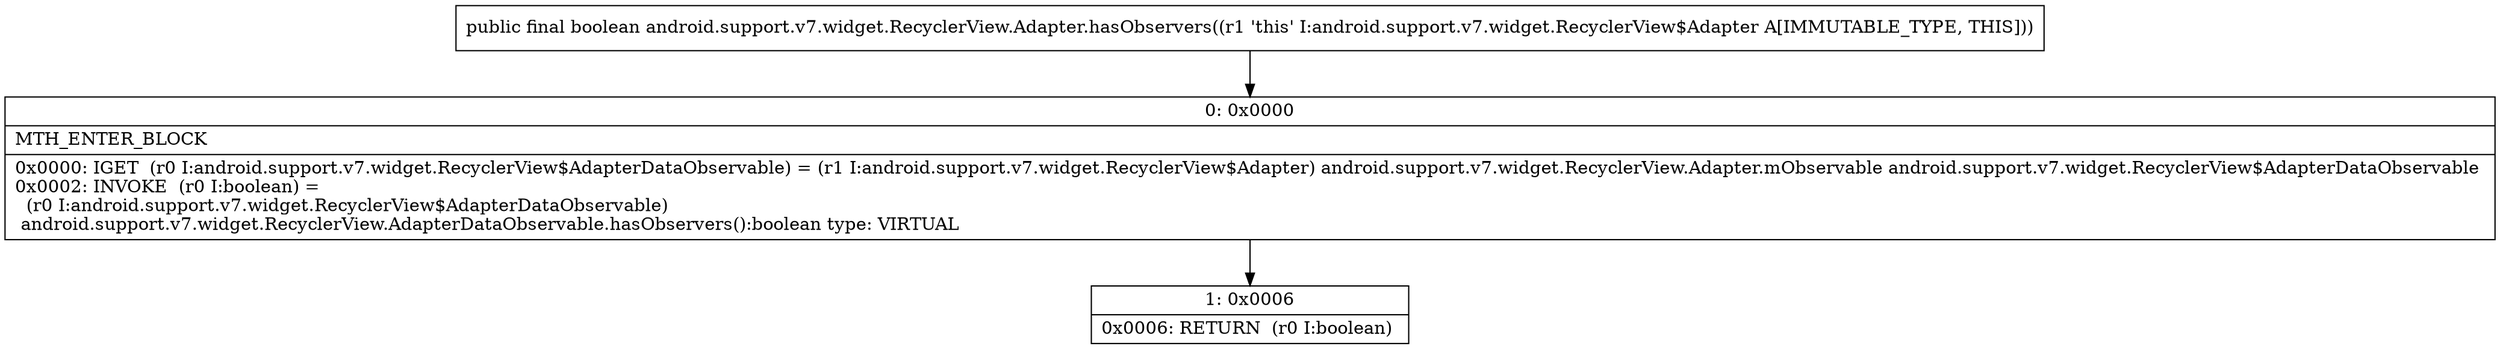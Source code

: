 digraph "CFG forandroid.support.v7.widget.RecyclerView.Adapter.hasObservers()Z" {
Node_0 [shape=record,label="{0\:\ 0x0000|MTH_ENTER_BLOCK\l|0x0000: IGET  (r0 I:android.support.v7.widget.RecyclerView$AdapterDataObservable) = (r1 I:android.support.v7.widget.RecyclerView$Adapter) android.support.v7.widget.RecyclerView.Adapter.mObservable android.support.v7.widget.RecyclerView$AdapterDataObservable \l0x0002: INVOKE  (r0 I:boolean) = \l  (r0 I:android.support.v7.widget.RecyclerView$AdapterDataObservable)\l android.support.v7.widget.RecyclerView.AdapterDataObservable.hasObservers():boolean type: VIRTUAL \l}"];
Node_1 [shape=record,label="{1\:\ 0x0006|0x0006: RETURN  (r0 I:boolean) \l}"];
MethodNode[shape=record,label="{public final boolean android.support.v7.widget.RecyclerView.Adapter.hasObservers((r1 'this' I:android.support.v7.widget.RecyclerView$Adapter A[IMMUTABLE_TYPE, THIS])) }"];
MethodNode -> Node_0;
Node_0 -> Node_1;
}

